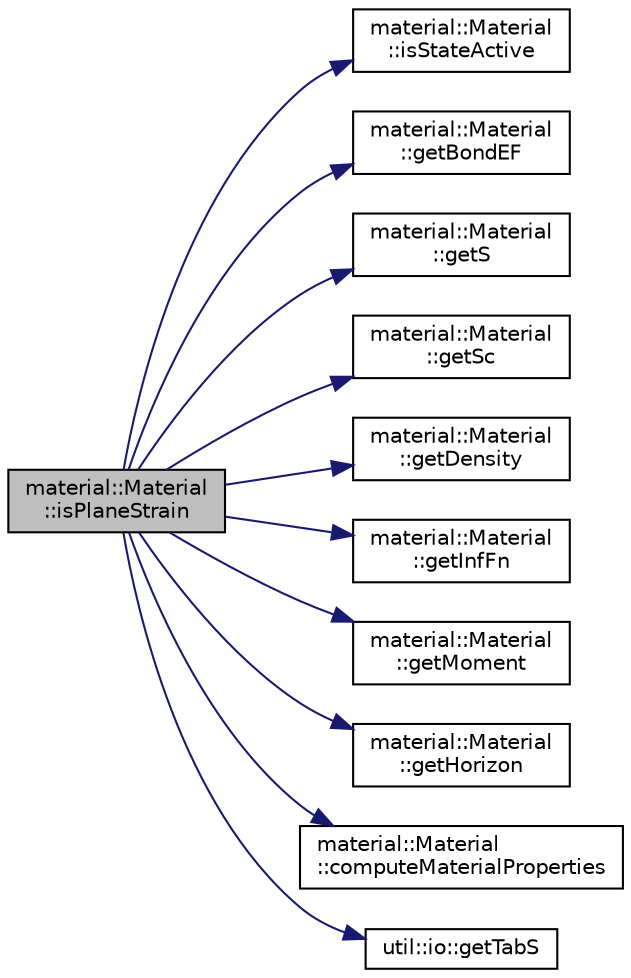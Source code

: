 digraph "material::Material::isPlaneStrain"
{
  edge [fontname="Helvetica",fontsize="10",labelfontname="Helvetica",labelfontsize="10"];
  node [fontname="Helvetica",fontsize="10",shape=record];
  rankdir="LR";
  Node42 [label="material::Material\l::isPlaneStrain",height=0.2,width=0.4,color="black", fillcolor="grey75", style="filled", fontcolor="black"];
  Node42 -> Node43 [color="midnightblue",fontsize="10",style="solid",fontname="Helvetica"];
  Node43 [label="material::Material\l::isStateActive",height=0.2,width=0.4,color="black", fillcolor="white", style="filled",URL="$classmaterial_1_1Material.html#a8ecda8fe141f3cdf118441c04e7cfc2d",tooltip="Returns true if state-based potential is active. "];
  Node42 -> Node44 [color="midnightblue",fontsize="10",style="solid",fontname="Helvetica"];
  Node44 [label="material::Material\l::getBondEF",height=0.2,width=0.4,color="black", fillcolor="white", style="filled",URL="$classmaterial_1_1Material.html#a4a8e5ffa58e3ef9fca053242ab4606ba",tooltip="Returns energy and force between bond due to pairwise interaction. "];
  Node42 -> Node45 [color="midnightblue",fontsize="10",style="solid",fontname="Helvetica"];
  Node45 [label="material::Material\l::getS",height=0.2,width=0.4,color="black", fillcolor="white", style="filled",URL="$classmaterial_1_1Material.html#ad50e0f19873a192d5145461bae6025bc",tooltip="Returns the bond strain. "];
  Node42 -> Node46 [color="midnightblue",fontsize="10",style="solid",fontname="Helvetica"];
  Node46 [label="material::Material\l::getSc",height=0.2,width=0.4,color="black", fillcolor="white", style="filled",URL="$classmaterial_1_1Material.html#afad2e74bcc7a1c81fa82b4bb1b184f3c",tooltip="Returns critical bond strain. "];
  Node42 -> Node47 [color="midnightblue",fontsize="10",style="solid",fontname="Helvetica"];
  Node47 [label="material::Material\l::getDensity",height=0.2,width=0.4,color="black", fillcolor="white", style="filled",URL="$classmaterial_1_1Material.html#a6cab0a1cf10d405c0f94ecf783d740fe",tooltip="Returns the density of the material. "];
  Node42 -> Node48 [color="midnightblue",fontsize="10",style="solid",fontname="Helvetica"];
  Node48 [label="material::Material\l::getInfFn",height=0.2,width=0.4,color="black", fillcolor="white", style="filled",URL="$classmaterial_1_1Material.html#aed952cc1e6d9571deab9810277a1ca50",tooltip="Returns the value of influence function. "];
  Node42 -> Node49 [color="midnightblue",fontsize="10",style="solid",fontname="Helvetica"];
  Node49 [label="material::Material\l::getMoment",height=0.2,width=0.4,color="black", fillcolor="white", style="filled",URL="$classmaterial_1_1Material.html#a5e3154b017034bd3e12465dc28a4e0ff",tooltip="Returns the moment of influence function. "];
  Node42 -> Node50 [color="midnightblue",fontsize="10",style="solid",fontname="Helvetica"];
  Node50 [label="material::Material\l::getHorizon",height=0.2,width=0.4,color="black", fillcolor="white", style="filled",URL="$classmaterial_1_1Material.html#a15559c458337d4d7d3c94bd0c9ac6c80",tooltip="Returns horizon. "];
  Node42 -> Node51 [color="midnightblue",fontsize="10",style="solid",fontname="Helvetica"];
  Node51 [label="material::Material\l::computeMaterialProperties",height=0.2,width=0.4,color="black", fillcolor="white", style="filled",URL="$classmaterial_1_1Material.html#a98692ea03fbc7e5c42e3266b1519aa6b",tooltip="Computes elastic and fracture material properties and returns the data. "];
  Node42 -> Node52 [color="midnightblue",fontsize="10",style="solid",fontname="Helvetica"];
  Node52 [label="util::io::getTabS",height=0.2,width=0.4,color="black", fillcolor="white", style="filled",URL="$namespaceutil_1_1io.html#a38afb09a152cca4061850f4123bd3aeb",tooltip="Returns tab spaces of given size. "];
}
